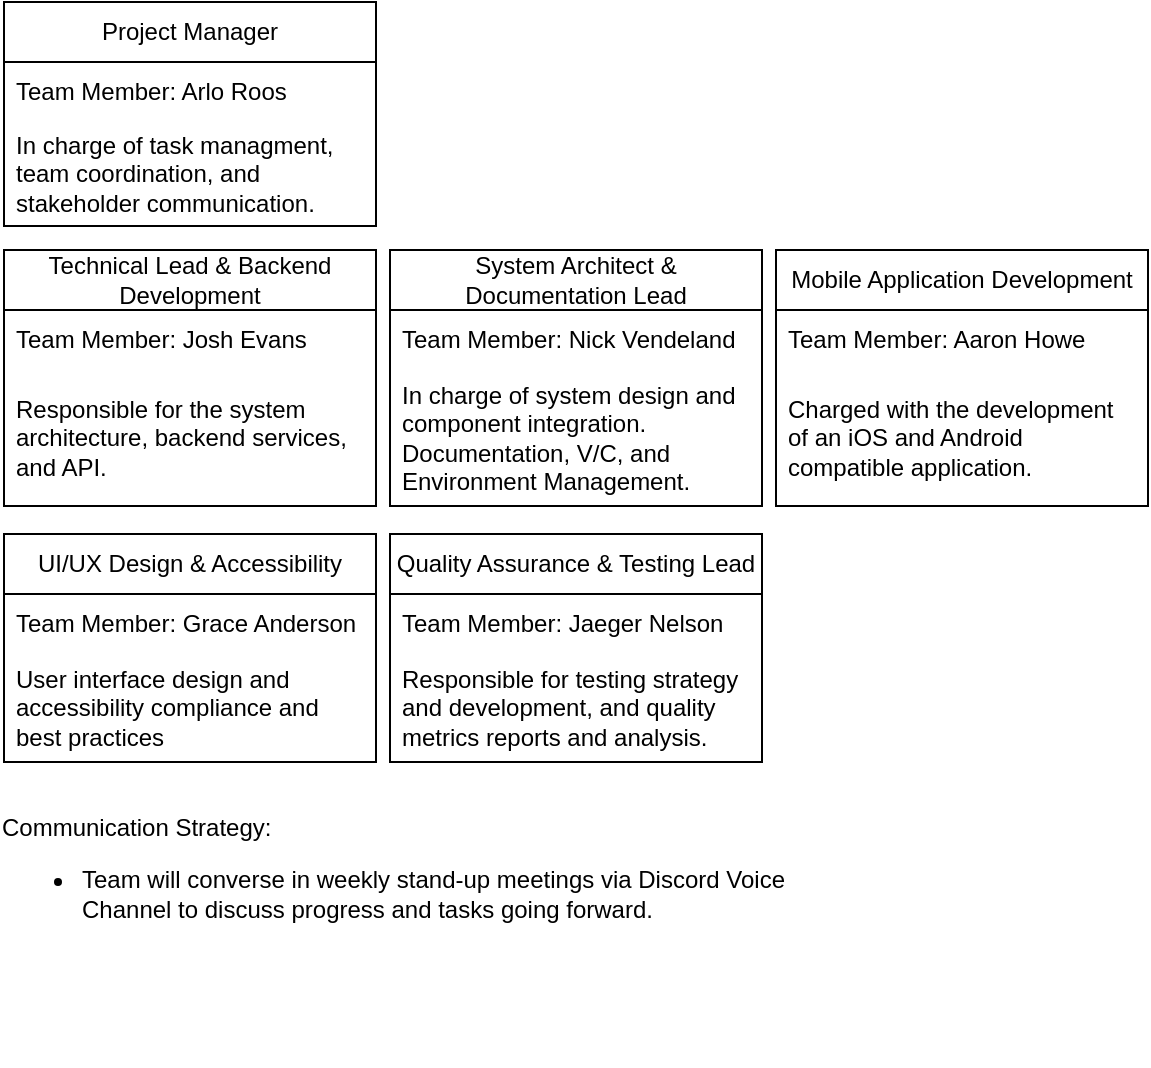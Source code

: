 <mxfile version="28.2.0">
  <diagram name="Page-1" id="lBmliFUlVLV7GqzB_0bY">
    <mxGraphModel dx="991" dy="1015" grid="0" gridSize="10" guides="1" tooltips="1" connect="1" arrows="1" fold="1" page="0" pageScale="1" pageWidth="850" pageHeight="1100" math="0" shadow="0">
      <root>
        <mxCell id="0" />
        <mxCell id="1" parent="0" />
        <mxCell id="g5Q8lWYbaktfJA1gs0ud-4" value="Project Manager" style="swimlane;fontStyle=0;childLayout=stackLayout;horizontal=1;startSize=30;horizontalStack=0;resizeParent=1;resizeParentMax=0;resizeLast=0;collapsible=1;marginBottom=0;whiteSpace=wrap;html=1;" vertex="1" parent="1">
          <mxGeometry x="145" y="-29" width="186" height="112" as="geometry" />
        </mxCell>
        <mxCell id="g5Q8lWYbaktfJA1gs0ud-5" value="Team Member: Arlo Roos" style="text;strokeColor=none;fillColor=none;align=left;verticalAlign=middle;spacingLeft=4;spacingRight=4;overflow=hidden;points=[[0,0.5],[1,0.5]];portConstraint=eastwest;rotatable=0;whiteSpace=wrap;html=1;" vertex="1" parent="g5Q8lWYbaktfJA1gs0ud-4">
          <mxGeometry y="30" width="186" height="30" as="geometry" />
        </mxCell>
        <mxCell id="g5Q8lWYbaktfJA1gs0ud-6" value="In charge of task managment, team coordination, and stakeholder communication." style="text;strokeColor=none;fillColor=none;align=left;verticalAlign=middle;spacingLeft=4;spacingRight=4;overflow=hidden;points=[[0,0.5],[1,0.5]];portConstraint=eastwest;rotatable=0;whiteSpace=wrap;html=1;" vertex="1" parent="g5Q8lWYbaktfJA1gs0ud-4">
          <mxGeometry y="60" width="186" height="52" as="geometry" />
        </mxCell>
        <mxCell id="g5Q8lWYbaktfJA1gs0ud-8" value="Mobile Application Development" style="swimlane;fontStyle=0;childLayout=stackLayout;horizontal=1;startSize=30;horizontalStack=0;resizeParent=1;resizeParentMax=0;resizeLast=0;collapsible=1;marginBottom=0;whiteSpace=wrap;html=1;" vertex="1" parent="1">
          <mxGeometry x="531" y="95" width="186" height="128" as="geometry" />
        </mxCell>
        <mxCell id="g5Q8lWYbaktfJA1gs0ud-9" value="Team Member: Aaron Howe" style="text;strokeColor=none;fillColor=none;align=left;verticalAlign=middle;spacingLeft=4;spacingRight=4;overflow=hidden;points=[[0,0.5],[1,0.5]];portConstraint=eastwest;rotatable=0;whiteSpace=wrap;html=1;" vertex="1" parent="g5Q8lWYbaktfJA1gs0ud-8">
          <mxGeometry y="30" width="186" height="30" as="geometry" />
        </mxCell>
        <mxCell id="g5Q8lWYbaktfJA1gs0ud-10" value="Charged with the development of an iOS and Android compatible application." style="text;strokeColor=none;fillColor=none;align=left;verticalAlign=middle;spacingLeft=4;spacingRight=4;overflow=hidden;points=[[0,0.5],[1,0.5]];portConstraint=eastwest;rotatable=0;whiteSpace=wrap;html=1;" vertex="1" parent="g5Q8lWYbaktfJA1gs0ud-8">
          <mxGeometry y="60" width="186" height="68" as="geometry" />
        </mxCell>
        <mxCell id="g5Q8lWYbaktfJA1gs0ud-12" value="Technical Lead &amp;amp; Backend Development" style="swimlane;fontStyle=0;childLayout=stackLayout;horizontal=1;startSize=30;horizontalStack=0;resizeParent=1;resizeParentMax=0;resizeLast=0;collapsible=1;marginBottom=0;whiteSpace=wrap;html=1;" vertex="1" parent="1">
          <mxGeometry x="145" y="95" width="186" height="128" as="geometry" />
        </mxCell>
        <mxCell id="g5Q8lWYbaktfJA1gs0ud-13" value="Team Member: Josh Evans" style="text;strokeColor=none;fillColor=none;align=left;verticalAlign=middle;spacingLeft=4;spacingRight=4;overflow=hidden;points=[[0,0.5],[1,0.5]];portConstraint=eastwest;rotatable=0;whiteSpace=wrap;html=1;" vertex="1" parent="g5Q8lWYbaktfJA1gs0ud-12">
          <mxGeometry y="30" width="186" height="30" as="geometry" />
        </mxCell>
        <mxCell id="g5Q8lWYbaktfJA1gs0ud-14" value="Responsible for the system architecture, backend services, and API." style="text;strokeColor=none;fillColor=none;align=left;verticalAlign=middle;spacingLeft=4;spacingRight=4;overflow=hidden;points=[[0,0.5],[1,0.5]];portConstraint=eastwest;rotatable=0;whiteSpace=wrap;html=1;" vertex="1" parent="g5Q8lWYbaktfJA1gs0ud-12">
          <mxGeometry y="60" width="186" height="68" as="geometry" />
        </mxCell>
        <mxCell id="g5Q8lWYbaktfJA1gs0ud-16" value="UI/UX Design &amp;amp; Accessibility" style="swimlane;fontStyle=0;childLayout=stackLayout;horizontal=1;startSize=30;horizontalStack=0;resizeParent=1;resizeParentMax=0;resizeLast=0;collapsible=1;marginBottom=0;whiteSpace=wrap;html=1;" vertex="1" parent="1">
          <mxGeometry x="145" y="237" width="186" height="114" as="geometry" />
        </mxCell>
        <mxCell id="g5Q8lWYbaktfJA1gs0ud-17" value="Team Member: Grace Anderson" style="text;strokeColor=none;fillColor=none;align=left;verticalAlign=middle;spacingLeft=4;spacingRight=4;overflow=hidden;points=[[0,0.5],[1,0.5]];portConstraint=eastwest;rotatable=0;whiteSpace=wrap;html=1;" vertex="1" parent="g5Q8lWYbaktfJA1gs0ud-16">
          <mxGeometry y="30" width="186" height="30" as="geometry" />
        </mxCell>
        <mxCell id="g5Q8lWYbaktfJA1gs0ud-18" value="User interface design and accessibility compliance and best practices" style="text;strokeColor=none;fillColor=none;align=left;verticalAlign=middle;spacingLeft=4;spacingRight=4;overflow=hidden;points=[[0,0.5],[1,0.5]];portConstraint=eastwest;rotatable=0;whiteSpace=wrap;html=1;" vertex="1" parent="g5Q8lWYbaktfJA1gs0ud-16">
          <mxGeometry y="60" width="186" height="54" as="geometry" />
        </mxCell>
        <mxCell id="g5Q8lWYbaktfJA1gs0ud-20" value="System Architect &amp;amp; Documentation Lead" style="swimlane;fontStyle=0;childLayout=stackLayout;horizontal=1;startSize=30;horizontalStack=0;resizeParent=1;resizeParentMax=0;resizeLast=0;collapsible=1;marginBottom=0;whiteSpace=wrap;html=1;" vertex="1" parent="1">
          <mxGeometry x="338" y="95" width="186" height="128" as="geometry">
            <mxRectangle x="338" y="95" width="250" height="30" as="alternateBounds" />
          </mxGeometry>
        </mxCell>
        <mxCell id="g5Q8lWYbaktfJA1gs0ud-21" value="Team Member: Nick Vendeland" style="text;strokeColor=none;fillColor=none;align=left;verticalAlign=middle;spacingLeft=4;spacingRight=4;overflow=hidden;points=[[0,0.5],[1,0.5]];portConstraint=eastwest;rotatable=0;whiteSpace=wrap;html=1;" vertex="1" parent="g5Q8lWYbaktfJA1gs0ud-20">
          <mxGeometry y="30" width="186" height="30" as="geometry" />
        </mxCell>
        <mxCell id="g5Q8lWYbaktfJA1gs0ud-22" value="In charge of system design and component integration. Documentation, V/C, and Environment Management." style="text;strokeColor=none;fillColor=none;align=left;verticalAlign=middle;spacingLeft=4;spacingRight=4;overflow=hidden;points=[[0,0.5],[1,0.5]];portConstraint=eastwest;rotatable=0;whiteSpace=wrap;html=1;" vertex="1" parent="g5Q8lWYbaktfJA1gs0ud-20">
          <mxGeometry y="60" width="186" height="68" as="geometry" />
        </mxCell>
        <mxCell id="g5Q8lWYbaktfJA1gs0ud-24" value="Quality Assurance &amp;amp; Testing Lead" style="swimlane;fontStyle=0;childLayout=stackLayout;horizontal=1;startSize=30;horizontalStack=0;resizeParent=1;resizeParentMax=0;resizeLast=0;collapsible=1;marginBottom=0;whiteSpace=wrap;html=1;" vertex="1" parent="1">
          <mxGeometry x="338" y="237" width="186" height="114" as="geometry" />
        </mxCell>
        <mxCell id="g5Q8lWYbaktfJA1gs0ud-25" value="Team Member: Jaeger Nelson&amp;nbsp;" style="text;strokeColor=none;fillColor=none;align=left;verticalAlign=middle;spacingLeft=4;spacingRight=4;overflow=hidden;points=[[0,0.5],[1,0.5]];portConstraint=eastwest;rotatable=0;whiteSpace=wrap;html=1;" vertex="1" parent="g5Q8lWYbaktfJA1gs0ud-24">
          <mxGeometry y="30" width="186" height="30" as="geometry" />
        </mxCell>
        <mxCell id="g5Q8lWYbaktfJA1gs0ud-26" value="Responsible for testing strategy and development, and quality metrics reports and analysis." style="text;strokeColor=none;fillColor=none;align=left;verticalAlign=middle;spacingLeft=4;spacingRight=4;overflow=hidden;points=[[0,0.5],[1,0.5]];portConstraint=eastwest;rotatable=0;whiteSpace=wrap;html=1;" vertex="1" parent="g5Q8lWYbaktfJA1gs0ud-24">
          <mxGeometry y="60" width="186" height="54" as="geometry" />
        </mxCell>
        <mxCell id="g5Q8lWYbaktfJA1gs0ud-29" value="&lt;div align=&quot;left&quot;&gt;Communication Strategy:&lt;/div&gt;&lt;div align=&quot;left&quot;&gt;&lt;ul&gt;&lt;li&gt;Team will converse in weekly stand-up meetings via Discord Voice Channel to discuss progress and tasks going forward.&lt;/li&gt;&lt;/ul&gt;&lt;/div&gt;&lt;div align=&quot;left&quot;&gt;&lt;br&gt;&lt;/div&gt;" style="text;html=1;align=center;verticalAlign=middle;whiteSpace=wrap;rounded=0;" vertex="1" parent="1">
          <mxGeometry x="143" y="331" width="414" height="172" as="geometry" />
        </mxCell>
      </root>
    </mxGraphModel>
  </diagram>
</mxfile>
